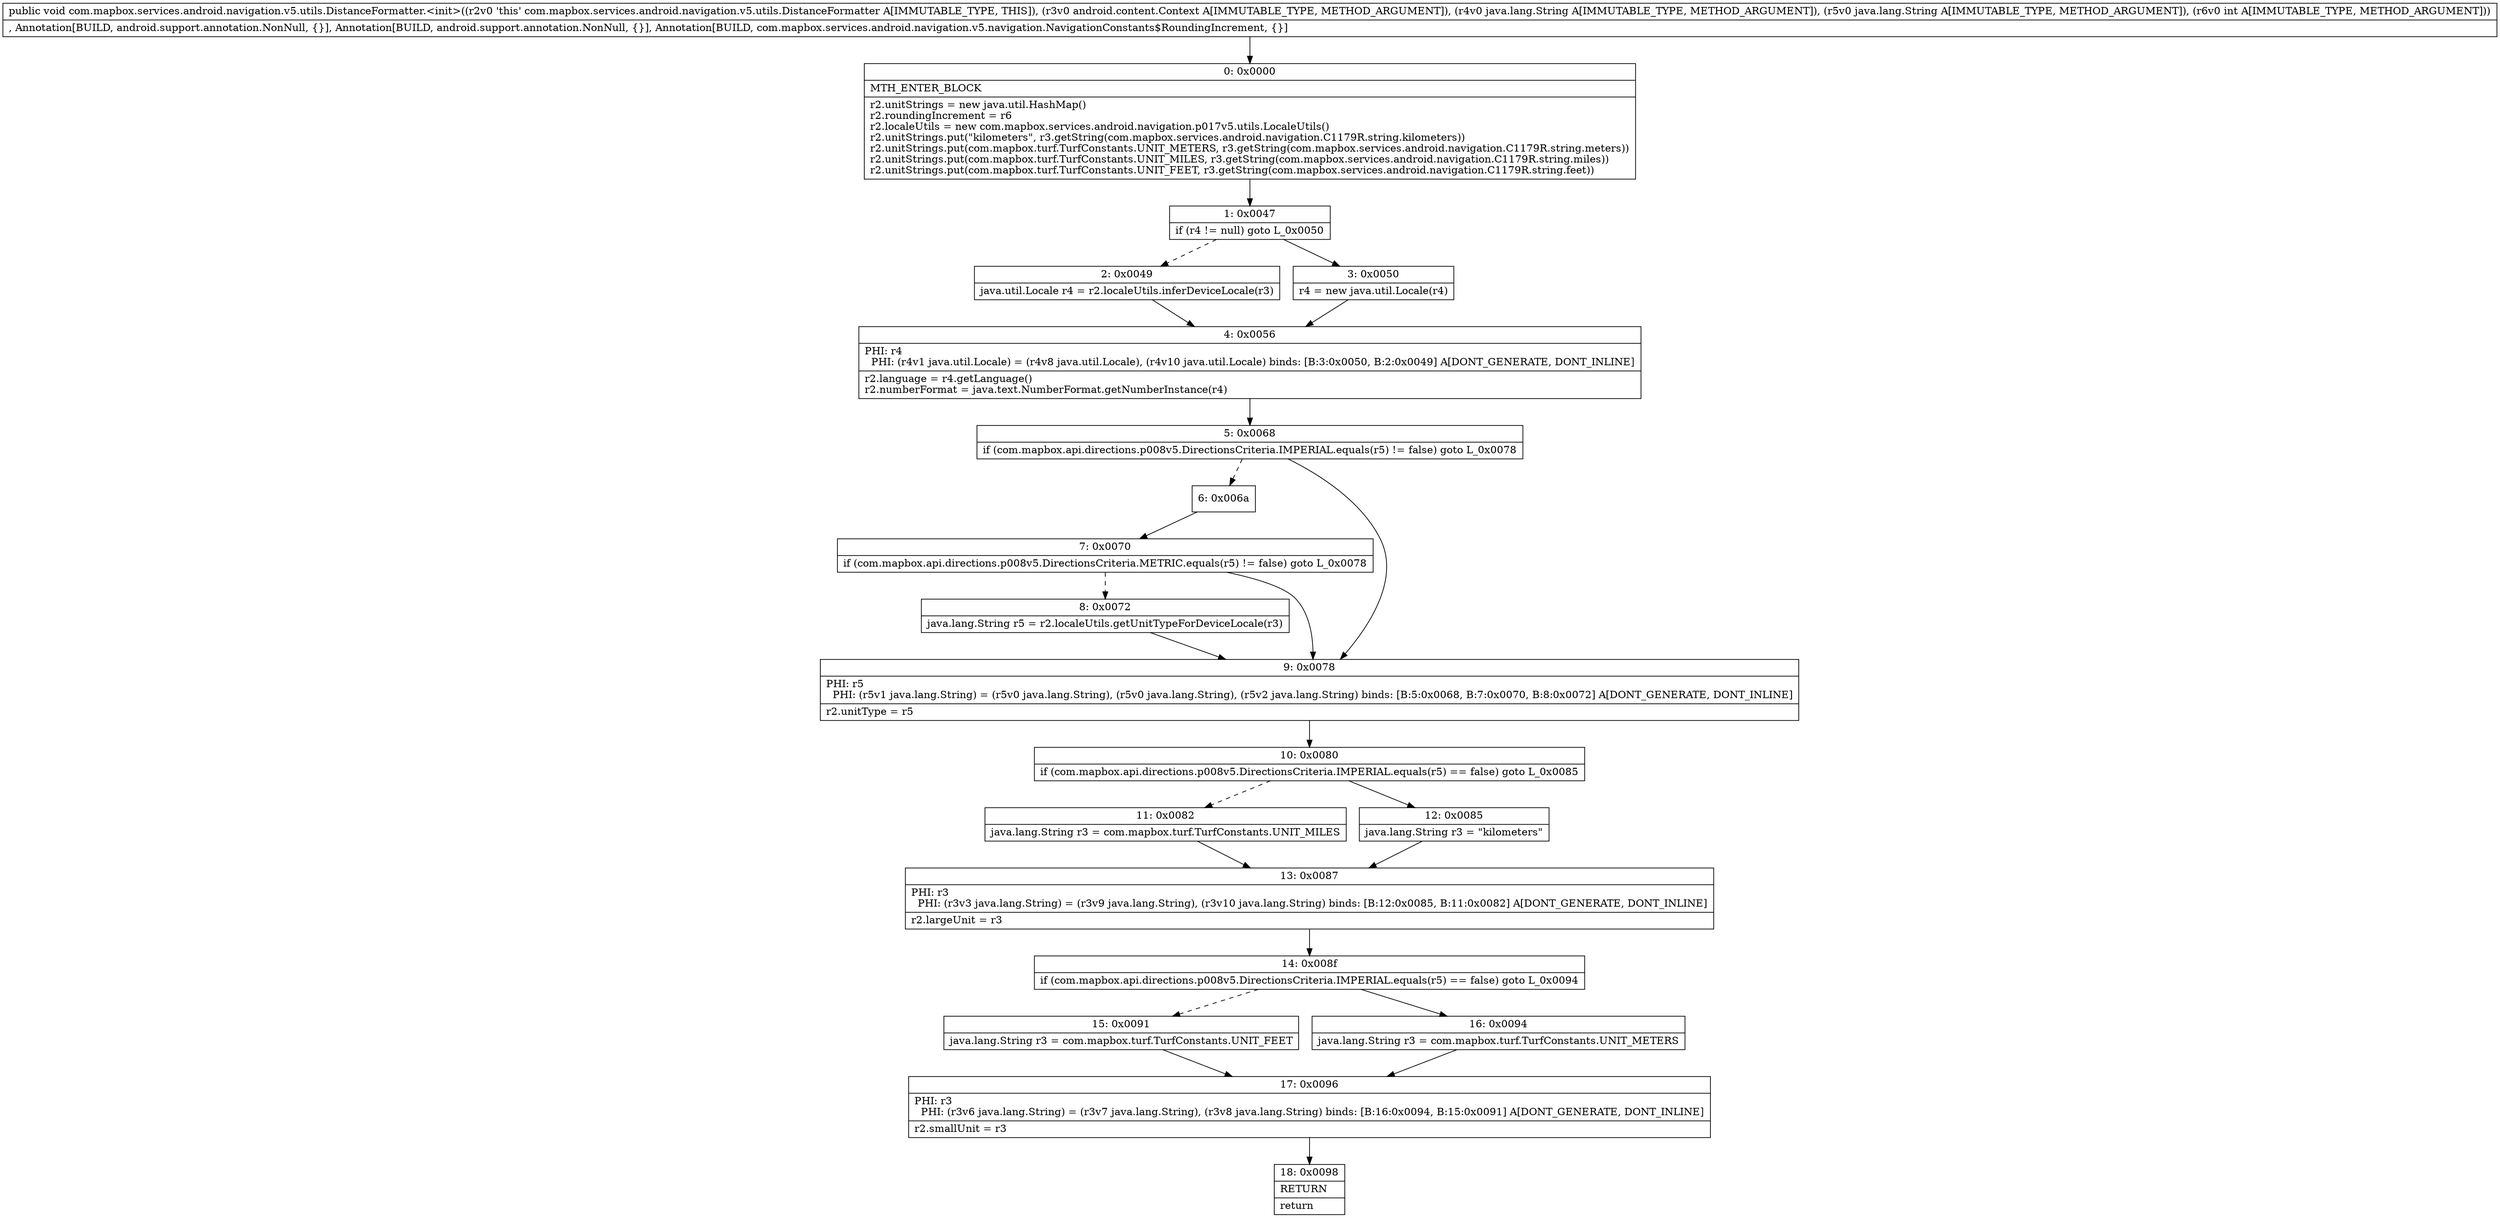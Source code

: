 digraph "CFG forcom.mapbox.services.android.navigation.v5.utils.DistanceFormatter.\<init\>(Landroid\/content\/Context;Ljava\/lang\/String;Ljava\/lang\/String;I)V" {
Node_0 [shape=record,label="{0\:\ 0x0000|MTH_ENTER_BLOCK\l|r2.unitStrings = new java.util.HashMap()\lr2.roundingIncrement = r6\lr2.localeUtils = new com.mapbox.services.android.navigation.p017v5.utils.LocaleUtils()\lr2.unitStrings.put(\"kilometers\", r3.getString(com.mapbox.services.android.navigation.C1179R.string.kilometers))\lr2.unitStrings.put(com.mapbox.turf.TurfConstants.UNIT_METERS, r3.getString(com.mapbox.services.android.navigation.C1179R.string.meters))\lr2.unitStrings.put(com.mapbox.turf.TurfConstants.UNIT_MILES, r3.getString(com.mapbox.services.android.navigation.C1179R.string.miles))\lr2.unitStrings.put(com.mapbox.turf.TurfConstants.UNIT_FEET, r3.getString(com.mapbox.services.android.navigation.C1179R.string.feet))\l}"];
Node_1 [shape=record,label="{1\:\ 0x0047|if (r4 != null) goto L_0x0050\l}"];
Node_2 [shape=record,label="{2\:\ 0x0049|java.util.Locale r4 = r2.localeUtils.inferDeviceLocale(r3)\l}"];
Node_3 [shape=record,label="{3\:\ 0x0050|r4 = new java.util.Locale(r4)\l}"];
Node_4 [shape=record,label="{4\:\ 0x0056|PHI: r4 \l  PHI: (r4v1 java.util.Locale) = (r4v8 java.util.Locale), (r4v10 java.util.Locale) binds: [B:3:0x0050, B:2:0x0049] A[DONT_GENERATE, DONT_INLINE]\l|r2.language = r4.getLanguage()\lr2.numberFormat = java.text.NumberFormat.getNumberInstance(r4)\l}"];
Node_5 [shape=record,label="{5\:\ 0x0068|if (com.mapbox.api.directions.p008v5.DirectionsCriteria.IMPERIAL.equals(r5) != false) goto L_0x0078\l}"];
Node_6 [shape=record,label="{6\:\ 0x006a}"];
Node_7 [shape=record,label="{7\:\ 0x0070|if (com.mapbox.api.directions.p008v5.DirectionsCriteria.METRIC.equals(r5) != false) goto L_0x0078\l}"];
Node_8 [shape=record,label="{8\:\ 0x0072|java.lang.String r5 = r2.localeUtils.getUnitTypeForDeviceLocale(r3)\l}"];
Node_9 [shape=record,label="{9\:\ 0x0078|PHI: r5 \l  PHI: (r5v1 java.lang.String) = (r5v0 java.lang.String), (r5v0 java.lang.String), (r5v2 java.lang.String) binds: [B:5:0x0068, B:7:0x0070, B:8:0x0072] A[DONT_GENERATE, DONT_INLINE]\l|r2.unitType = r5\l}"];
Node_10 [shape=record,label="{10\:\ 0x0080|if (com.mapbox.api.directions.p008v5.DirectionsCriteria.IMPERIAL.equals(r5) == false) goto L_0x0085\l}"];
Node_11 [shape=record,label="{11\:\ 0x0082|java.lang.String r3 = com.mapbox.turf.TurfConstants.UNIT_MILES\l}"];
Node_12 [shape=record,label="{12\:\ 0x0085|java.lang.String r3 = \"kilometers\"\l}"];
Node_13 [shape=record,label="{13\:\ 0x0087|PHI: r3 \l  PHI: (r3v3 java.lang.String) = (r3v9 java.lang.String), (r3v10 java.lang.String) binds: [B:12:0x0085, B:11:0x0082] A[DONT_GENERATE, DONT_INLINE]\l|r2.largeUnit = r3\l}"];
Node_14 [shape=record,label="{14\:\ 0x008f|if (com.mapbox.api.directions.p008v5.DirectionsCriteria.IMPERIAL.equals(r5) == false) goto L_0x0094\l}"];
Node_15 [shape=record,label="{15\:\ 0x0091|java.lang.String r3 = com.mapbox.turf.TurfConstants.UNIT_FEET\l}"];
Node_16 [shape=record,label="{16\:\ 0x0094|java.lang.String r3 = com.mapbox.turf.TurfConstants.UNIT_METERS\l}"];
Node_17 [shape=record,label="{17\:\ 0x0096|PHI: r3 \l  PHI: (r3v6 java.lang.String) = (r3v7 java.lang.String), (r3v8 java.lang.String) binds: [B:16:0x0094, B:15:0x0091] A[DONT_GENERATE, DONT_INLINE]\l|r2.smallUnit = r3\l}"];
Node_18 [shape=record,label="{18\:\ 0x0098|RETURN\l|return\l}"];
MethodNode[shape=record,label="{public void com.mapbox.services.android.navigation.v5.utils.DistanceFormatter.\<init\>((r2v0 'this' com.mapbox.services.android.navigation.v5.utils.DistanceFormatter A[IMMUTABLE_TYPE, THIS]), (r3v0 android.content.Context A[IMMUTABLE_TYPE, METHOD_ARGUMENT]), (r4v0 java.lang.String A[IMMUTABLE_TYPE, METHOD_ARGUMENT]), (r5v0 java.lang.String A[IMMUTABLE_TYPE, METHOD_ARGUMENT]), (r6v0 int A[IMMUTABLE_TYPE, METHOD_ARGUMENT]))  | , Annotation[BUILD, android.support.annotation.NonNull, \{\}], Annotation[BUILD, android.support.annotation.NonNull, \{\}], Annotation[BUILD, com.mapbox.services.android.navigation.v5.navigation.NavigationConstants$RoundingIncrement, \{\}]\l}"];
MethodNode -> Node_0;
Node_0 -> Node_1;
Node_1 -> Node_2[style=dashed];
Node_1 -> Node_3;
Node_2 -> Node_4;
Node_3 -> Node_4;
Node_4 -> Node_5;
Node_5 -> Node_6[style=dashed];
Node_5 -> Node_9;
Node_6 -> Node_7;
Node_7 -> Node_8[style=dashed];
Node_7 -> Node_9;
Node_8 -> Node_9;
Node_9 -> Node_10;
Node_10 -> Node_11[style=dashed];
Node_10 -> Node_12;
Node_11 -> Node_13;
Node_12 -> Node_13;
Node_13 -> Node_14;
Node_14 -> Node_15[style=dashed];
Node_14 -> Node_16;
Node_15 -> Node_17;
Node_16 -> Node_17;
Node_17 -> Node_18;
}

